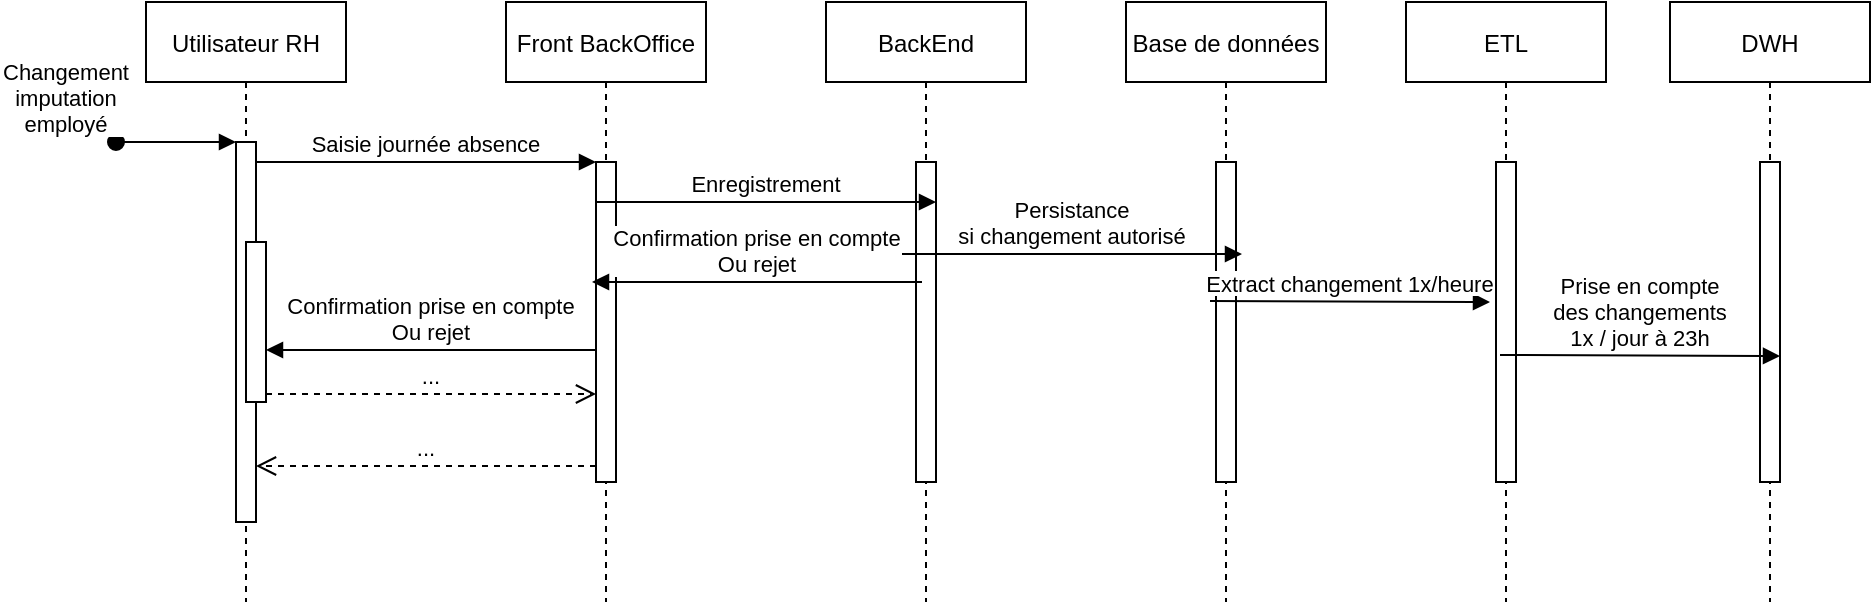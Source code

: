 <mxfile version="15.5.2" type="device"><diagram id="kgpKYQtTHZ0yAKxKKP6v" name="Page-1"><mxGraphModel dx="1888" dy="579" grid="1" gridSize="10" guides="1" tooltips="1" connect="1" arrows="1" fold="1" page="1" pageScale="1" pageWidth="850" pageHeight="1100" math="0" shadow="0"><root><mxCell id="0"/><mxCell id="1" parent="0"/><mxCell id="3nuBFxr9cyL0pnOWT2aG-1" value="Utilisateur RH" style="shape=umlLifeline;perimeter=lifelinePerimeter;container=1;collapsible=0;recursiveResize=0;rounded=0;shadow=0;strokeWidth=1;" parent="1" vertex="1"><mxGeometry x="48" y="80" width="100" height="300" as="geometry"/></mxCell><mxCell id="3nuBFxr9cyL0pnOWT2aG-2" value="" style="points=[];perimeter=orthogonalPerimeter;rounded=0;shadow=0;strokeWidth=1;" parent="3nuBFxr9cyL0pnOWT2aG-1" vertex="1"><mxGeometry x="45" y="70" width="10" height="190" as="geometry"/></mxCell><mxCell id="3nuBFxr9cyL0pnOWT2aG-3" value="Changement&#10;imputation&#10;employé" style="verticalAlign=bottom;startArrow=oval;endArrow=block;startSize=8;shadow=0;strokeWidth=1;" parent="3nuBFxr9cyL0pnOWT2aG-1" target="3nuBFxr9cyL0pnOWT2aG-2" edge="1"><mxGeometry x="-1" y="-25" relative="1" as="geometry"><mxPoint x="-15" y="70" as="sourcePoint"/><mxPoint x="-25" y="-25" as="offset"/></mxGeometry></mxCell><mxCell id="3nuBFxr9cyL0pnOWT2aG-4" value="" style="points=[];perimeter=orthogonalPerimeter;rounded=0;shadow=0;strokeWidth=1;" parent="3nuBFxr9cyL0pnOWT2aG-1" vertex="1"><mxGeometry x="50" y="120" width="10" height="80" as="geometry"/></mxCell><mxCell id="3nuBFxr9cyL0pnOWT2aG-5" value="Front BackOffice" style="shape=umlLifeline;perimeter=lifelinePerimeter;container=1;collapsible=0;recursiveResize=0;rounded=0;shadow=0;strokeWidth=1;" parent="1" vertex="1"><mxGeometry x="228" y="80" width="100" height="300" as="geometry"/></mxCell><mxCell id="3nuBFxr9cyL0pnOWT2aG-6" value="" style="points=[];perimeter=orthogonalPerimeter;rounded=0;shadow=0;strokeWidth=1;" parent="3nuBFxr9cyL0pnOWT2aG-5" vertex="1"><mxGeometry x="45" y="80" width="10" height="160" as="geometry"/></mxCell><mxCell id="3nuBFxr9cyL0pnOWT2aG-7" value="..." style="verticalAlign=bottom;endArrow=open;dashed=1;endSize=8;exitX=0;exitY=0.95;shadow=0;strokeWidth=1;" parent="1" source="3nuBFxr9cyL0pnOWT2aG-6" target="3nuBFxr9cyL0pnOWT2aG-2" edge="1"><mxGeometry relative="1" as="geometry"><mxPoint x="203" y="236" as="targetPoint"/></mxGeometry></mxCell><mxCell id="3nuBFxr9cyL0pnOWT2aG-8" value="Saisie journée absence" style="verticalAlign=bottom;endArrow=block;entryX=0;entryY=0;shadow=0;strokeWidth=1;" parent="1" source="3nuBFxr9cyL0pnOWT2aG-2" target="3nuBFxr9cyL0pnOWT2aG-6" edge="1"><mxGeometry relative="1" as="geometry"><mxPoint x="203" y="160" as="sourcePoint"/></mxGeometry></mxCell><mxCell id="3nuBFxr9cyL0pnOWT2aG-9" value="Confirmation prise en compte&#10;Ou rejet" style="verticalAlign=bottom;endArrow=block;entryX=1;entryY=0;shadow=0;strokeWidth=1;" parent="1" edge="1"><mxGeometry relative="1" as="geometry"><mxPoint x="273" y="254" as="sourcePoint"/><mxPoint x="108" y="254" as="targetPoint"/></mxGeometry></mxCell><mxCell id="3nuBFxr9cyL0pnOWT2aG-10" value="..." style="verticalAlign=bottom;endArrow=open;dashed=1;endSize=8;exitX=1;exitY=0.95;shadow=0;strokeWidth=1;" parent="1" source="3nuBFxr9cyL0pnOWT2aG-4" target="3nuBFxr9cyL0pnOWT2aG-6" edge="1"><mxGeometry relative="1" as="geometry"><mxPoint x="168" y="257" as="targetPoint"/></mxGeometry></mxCell><mxCell id="bcDm-Z_wa3-HsgjTEnYK-1" value="BackEnd" style="shape=umlLifeline;perimeter=lifelinePerimeter;container=1;collapsible=0;recursiveResize=0;rounded=0;shadow=0;strokeWidth=1;" vertex="1" parent="1"><mxGeometry x="388" y="80" width="100" height="300" as="geometry"/></mxCell><mxCell id="bcDm-Z_wa3-HsgjTEnYK-2" value="" style="points=[];perimeter=orthogonalPerimeter;rounded=0;shadow=0;strokeWidth=1;" vertex="1" parent="bcDm-Z_wa3-HsgjTEnYK-1"><mxGeometry x="45" y="80" width="10" height="160" as="geometry"/></mxCell><mxCell id="bcDm-Z_wa3-HsgjTEnYK-7" value="Enregistrement" style="verticalAlign=bottom;endArrow=block;entryX=0;entryY=0;shadow=0;strokeWidth=1;" edge="1" parent="bcDm-Z_wa3-HsgjTEnYK-1"><mxGeometry relative="1" as="geometry"><mxPoint x="-115" y="100.0" as="sourcePoint"/><mxPoint x="55" y="100.0" as="targetPoint"/></mxGeometry></mxCell><mxCell id="bcDm-Z_wa3-HsgjTEnYK-3" value="Base de données" style="shape=umlLifeline;perimeter=lifelinePerimeter;container=1;collapsible=0;recursiveResize=0;rounded=0;shadow=0;strokeWidth=1;" vertex="1" parent="1"><mxGeometry x="538" y="80" width="100" height="300" as="geometry"/></mxCell><mxCell id="bcDm-Z_wa3-HsgjTEnYK-4" value="" style="points=[];perimeter=orthogonalPerimeter;rounded=0;shadow=0;strokeWidth=1;" vertex="1" parent="bcDm-Z_wa3-HsgjTEnYK-3"><mxGeometry x="45" y="80" width="10" height="160" as="geometry"/></mxCell><mxCell id="bcDm-Z_wa3-HsgjTEnYK-5" value="ETL" style="shape=umlLifeline;perimeter=lifelinePerimeter;container=1;collapsible=0;recursiveResize=0;rounded=0;shadow=0;strokeWidth=1;" vertex="1" parent="1"><mxGeometry x="678" y="80" width="100" height="300" as="geometry"/></mxCell><mxCell id="bcDm-Z_wa3-HsgjTEnYK-6" value="" style="points=[];perimeter=orthogonalPerimeter;rounded=0;shadow=0;strokeWidth=1;" vertex="1" parent="bcDm-Z_wa3-HsgjTEnYK-5"><mxGeometry x="45" y="80" width="10" height="160" as="geometry"/></mxCell><mxCell id="bcDm-Z_wa3-HsgjTEnYK-13" value="Extract changement 1x/heure" style="verticalAlign=bottom;endArrow=block;shadow=0;strokeWidth=1;" edge="1" parent="bcDm-Z_wa3-HsgjTEnYK-5"><mxGeometry relative="1" as="geometry"><mxPoint x="-98" y="149.5" as="sourcePoint"/><mxPoint x="42" y="150" as="targetPoint"/></mxGeometry></mxCell><mxCell id="bcDm-Z_wa3-HsgjTEnYK-9" value="Confirmation prise en compte&#10;Ou rejet" style="verticalAlign=bottom;endArrow=block;entryX=1;entryY=0;shadow=0;strokeWidth=1;" edge="1" parent="1"><mxGeometry relative="1" as="geometry"><mxPoint x="436" y="220" as="sourcePoint"/><mxPoint x="271" y="220" as="targetPoint"/></mxGeometry></mxCell><mxCell id="bcDm-Z_wa3-HsgjTEnYK-10" value="DWH" style="shape=umlLifeline;perimeter=lifelinePerimeter;container=1;collapsible=0;recursiveResize=0;rounded=0;shadow=0;strokeWidth=1;" vertex="1" parent="1"><mxGeometry x="810" y="80" width="100" height="300" as="geometry"/></mxCell><mxCell id="bcDm-Z_wa3-HsgjTEnYK-11" value="" style="points=[];perimeter=orthogonalPerimeter;rounded=0;shadow=0;strokeWidth=1;" vertex="1" parent="bcDm-Z_wa3-HsgjTEnYK-10"><mxGeometry x="45" y="80" width="10" height="160" as="geometry"/></mxCell><mxCell id="bcDm-Z_wa3-HsgjTEnYK-12" value="Persistance&#10;si changement autorisé" style="verticalAlign=bottom;endArrow=block;entryX=0;entryY=0;shadow=0;strokeWidth=1;" edge="1" parent="1"><mxGeometry relative="1" as="geometry"><mxPoint x="426" y="206.0" as="sourcePoint"/><mxPoint x="596" y="206.0" as="targetPoint"/></mxGeometry></mxCell><mxCell id="bcDm-Z_wa3-HsgjTEnYK-14" value="Prise en compte&#10;des changements&#10;1x / jour à 23h" style="verticalAlign=bottom;endArrow=block;shadow=0;strokeWidth=1;" edge="1" parent="1"><mxGeometry relative="1" as="geometry"><mxPoint x="725" y="256.5" as="sourcePoint"/><mxPoint x="865" y="257" as="targetPoint"/></mxGeometry></mxCell></root></mxGraphModel></diagram></mxfile>